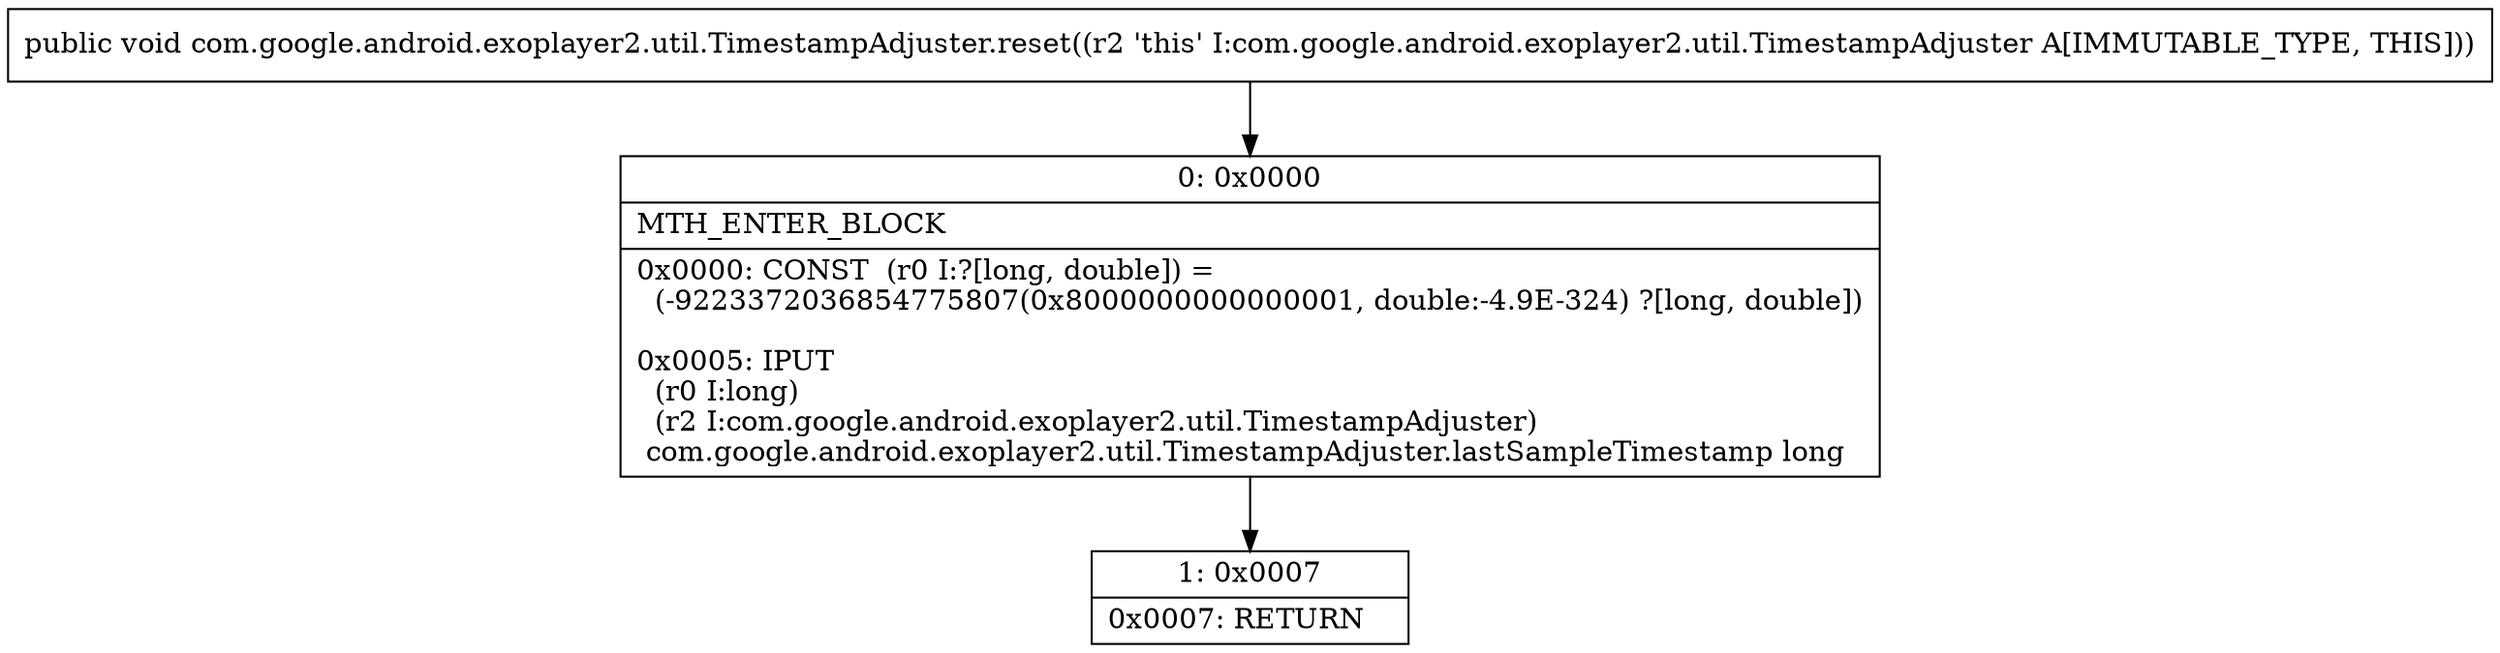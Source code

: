 digraph "CFG forcom.google.android.exoplayer2.util.TimestampAdjuster.reset()V" {
Node_0 [shape=record,label="{0\:\ 0x0000|MTH_ENTER_BLOCK\l|0x0000: CONST  (r0 I:?[long, double]) = \l  (\-9223372036854775807(0x8000000000000001, double:\-4.9E\-324) ?[long, double])\l \l0x0005: IPUT  \l  (r0 I:long)\l  (r2 I:com.google.android.exoplayer2.util.TimestampAdjuster)\l com.google.android.exoplayer2.util.TimestampAdjuster.lastSampleTimestamp long \l}"];
Node_1 [shape=record,label="{1\:\ 0x0007|0x0007: RETURN   \l}"];
MethodNode[shape=record,label="{public void com.google.android.exoplayer2.util.TimestampAdjuster.reset((r2 'this' I:com.google.android.exoplayer2.util.TimestampAdjuster A[IMMUTABLE_TYPE, THIS])) }"];
MethodNode -> Node_0;
Node_0 -> Node_1;
}


